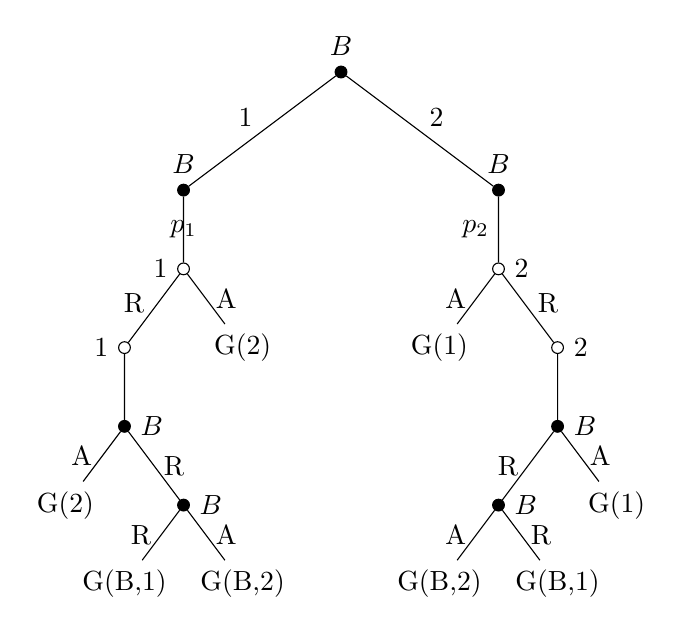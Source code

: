 \tikzset{
	solid node/.style = {circle, draw, inner sep = 1.5, fill = black},
	hollow node/.style = {circle, draw, inner sep = 1.5}
}

\tikzstyle{level 1} = [level distance = 15mm, sibling distance = 40mm]
\tikzstyle{level 2} = [level distance = 10mm, sibling distance = 15mm]
\node(0)[solid node, label = above:{$B$}]{}
child{node[solid node, label = above:{$B$}]{}
	child{node[hollow node, label = left:{$1$}]{}
		child{node[hollow node, label = left:{$1$}]{}
			child{node[solid node, label = right:{$B$}]{}
				child{node{G(2)}
					edge from parent node[left]{A}
				}
				child{node[solid node, label = right:{$B$}]{}
					child{node{G(B,1)}
						edge from parent node[left]{R}
					}
					child{node{G(B,2)}
						edge from parent node[right]{A}
					}
					edge from parent node[right]{R}
				}
			}
			edge from parent node[left, yshift = 2]{R}
		}
		child{node{G(2)}
			edge from parent node[right]{A}
		}
		edge from parent node{$p_1$}
	}
	edge from parent node[left, yshift = 5]{$1$}
}
child{node[solid node, label = above:{$B$}]{}
	child{node[hollow node, label = right:{$2$}]{}
		child{node{G(1)}
			edge from parent node[left]{A}
		}
		child{node[hollow node, label = right:{$2$}]{}
			child{node[solid node, label = right:{$B$}]{}
				child{node[solid node, label = right:{$B$}]{}
					child{node{G(B,2)}
						edge from parent node[left]{A}
					}
					child{node{G(B,1)}
						edge from parent node[right]{R}
					}
					edge from parent node[left]{R}
				}
				child{node{G(1)}
					edge from parent node[right]{A}
				}
			}
			edge from parent node[right, yshift = 2]{R}
		}
		edge from parent node[left]{$p_2$}
	}
	edge from parent node[right, yshift = 5]{$2$}
};